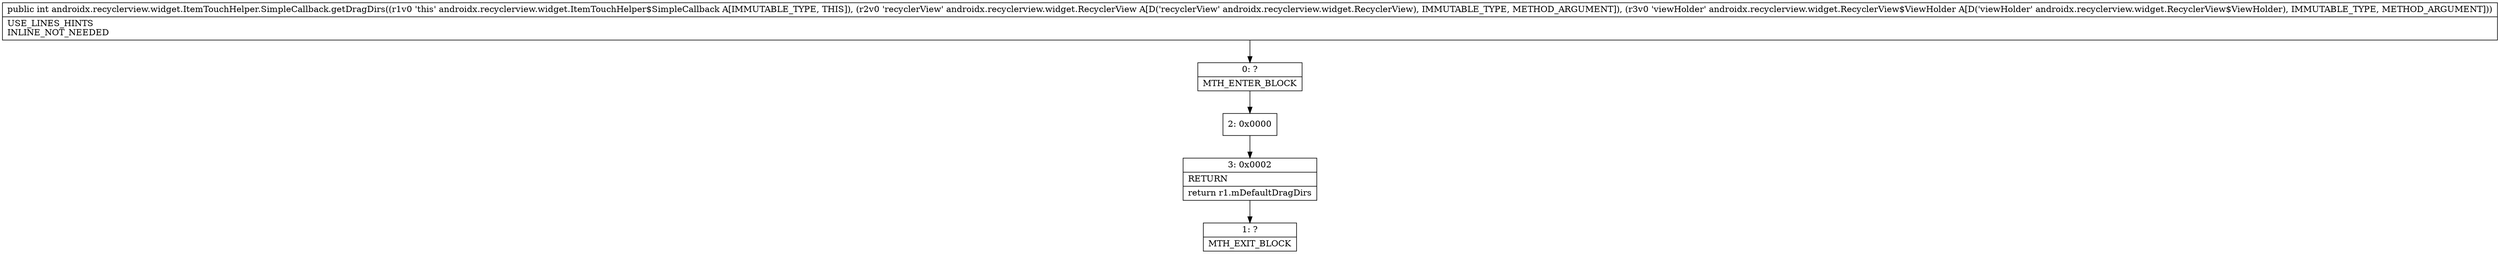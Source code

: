 digraph "CFG forandroidx.recyclerview.widget.ItemTouchHelper.SimpleCallback.getDragDirs(Landroidx\/recyclerview\/widget\/RecyclerView;Landroidx\/recyclerview\/widget\/RecyclerView$ViewHolder;)I" {
Node_0 [shape=record,label="{0\:\ ?|MTH_ENTER_BLOCK\l}"];
Node_2 [shape=record,label="{2\:\ 0x0000}"];
Node_3 [shape=record,label="{3\:\ 0x0002|RETURN\l|return r1.mDefaultDragDirs\l}"];
Node_1 [shape=record,label="{1\:\ ?|MTH_EXIT_BLOCK\l}"];
MethodNode[shape=record,label="{public int androidx.recyclerview.widget.ItemTouchHelper.SimpleCallback.getDragDirs((r1v0 'this' androidx.recyclerview.widget.ItemTouchHelper$SimpleCallback A[IMMUTABLE_TYPE, THIS]), (r2v0 'recyclerView' androidx.recyclerview.widget.RecyclerView A[D('recyclerView' androidx.recyclerview.widget.RecyclerView), IMMUTABLE_TYPE, METHOD_ARGUMENT]), (r3v0 'viewHolder' androidx.recyclerview.widget.RecyclerView$ViewHolder A[D('viewHolder' androidx.recyclerview.widget.RecyclerView$ViewHolder), IMMUTABLE_TYPE, METHOD_ARGUMENT]))  | USE_LINES_HINTS\lINLINE_NOT_NEEDED\l}"];
MethodNode -> Node_0;Node_0 -> Node_2;
Node_2 -> Node_3;
Node_3 -> Node_1;
}

